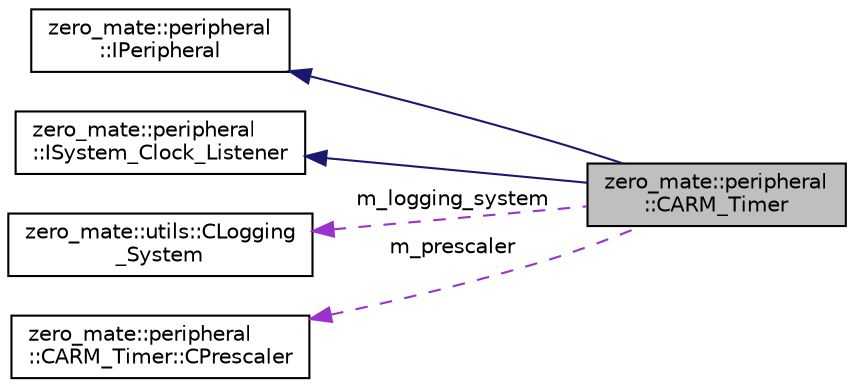 digraph "zero_mate::peripheral::CARM_Timer"
{
 // LATEX_PDF_SIZE
  bgcolor="transparent";
  edge [fontname="Helvetica",fontsize="10",labelfontname="Helvetica",labelfontsize="10"];
  node [fontname="Helvetica",fontsize="10",shape=record];
  rankdir="LR";
  Node1 [label="zero_mate::peripheral\l::CARM_Timer",height=0.2,width=0.4,color="black", fillcolor="grey75", style="filled", fontcolor="black",tooltip=" "];
  Node2 -> Node1 [dir="back",color="midnightblue",fontsize="10",style="solid",fontname="Helvetica"];
  Node2 [label="zero_mate::peripheral\l::IPeripheral",height=0.2,width=0.4,color="black",URL="$classzero__mate_1_1peripheral_1_1IPeripheral.html",tooltip=" "];
  Node3 -> Node1 [dir="back",color="midnightblue",fontsize="10",style="solid",fontname="Helvetica"];
  Node3 [label="zero_mate::peripheral\l::ISystem_Clock_Listener",height=0.2,width=0.4,color="black",URL="$classzero__mate_1_1peripheral_1_1ISystem__Clock__Listener.html",tooltip=" "];
  Node4 -> Node1 [dir="back",color="darkorchid3",fontsize="10",style="dashed",label=" m_logging_system" ,fontname="Helvetica"];
  Node4 [label="zero_mate::utils::CLogging\l_System",height=0.2,width=0.4,color="black",URL="$classzero__mate_1_1utils_1_1CLogging__System.html",tooltip=" "];
  Node5 -> Node1 [dir="back",color="darkorchid3",fontsize="10",style="dashed",label=" m_prescaler" ,fontname="Helvetica"];
  Node5 [label="zero_mate::peripheral\l::CARM_Timer::CPrescaler",height=0.2,width=0.4,color="black",URL="$classzero__mate_1_1peripheral_1_1CARM__Timer_1_1CPrescaler.html",tooltip=" "];
}
